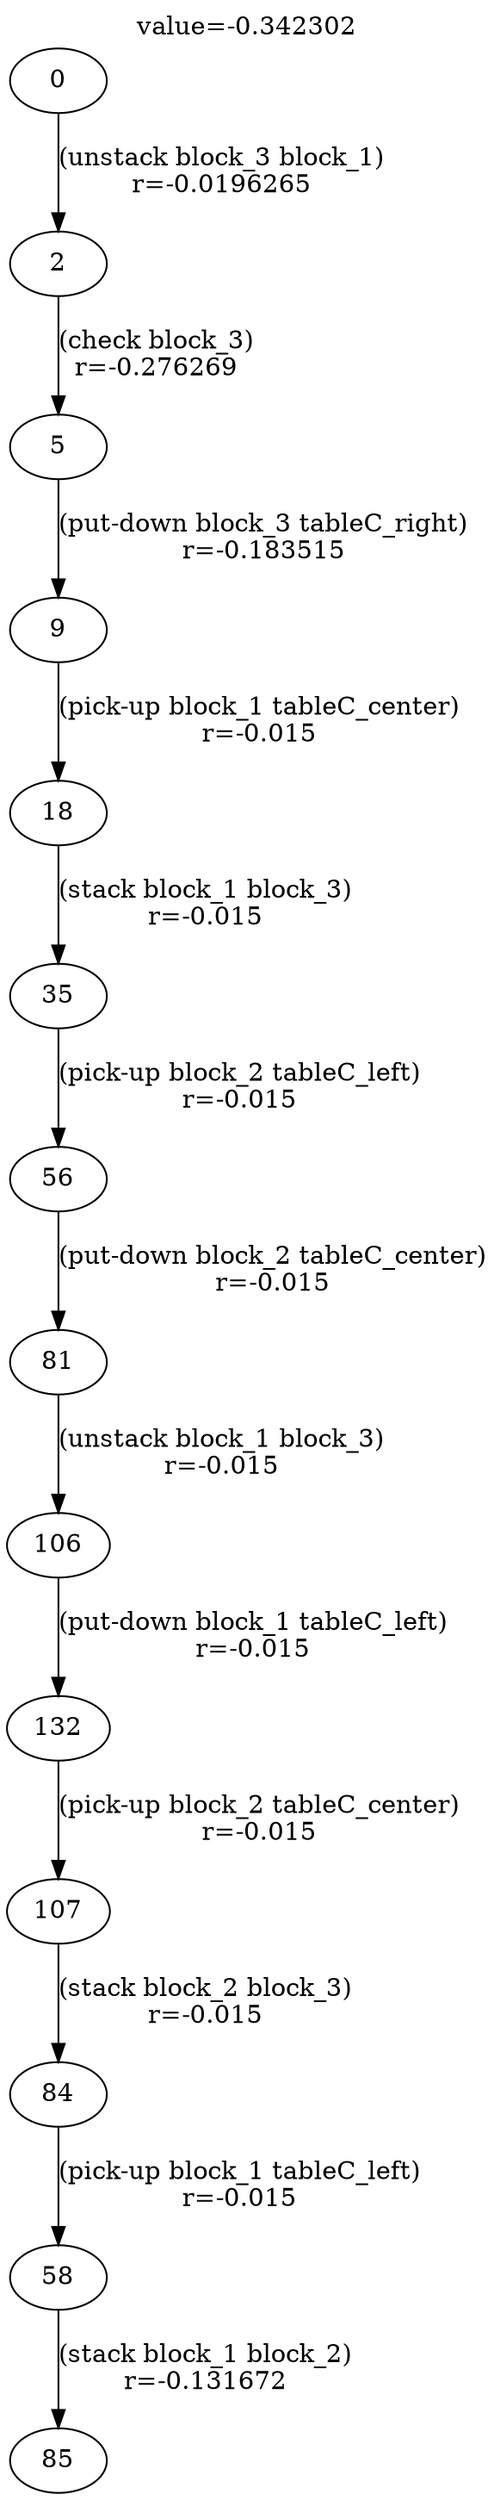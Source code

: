 digraph g{
label="value=-0.342302"
labelloc=top
0->2 [ label="(unstack block_3 block_1)
r=-0.0196265" ];
2->5 [ label="(check block_3)
r=-0.276269" ];
5->9 [ label="(put-down block_3 tableC_right)
r=-0.183515" ];
9->18 [ label="(pick-up block_1 tableC_center)
r=-0.015" ];
18->35 [ label="(stack block_1 block_3)
r=-0.015" ];
35->56 [ label="(pick-up block_2 tableC_left)
r=-0.015" ];
56->81 [ label="(put-down block_2 tableC_center)
r=-0.015" ];
81->106 [ label="(unstack block_1 block_3)
r=-0.015" ];
106->132 [ label="(put-down block_1 tableC_left)
r=-0.015" ];
132->107 [ label="(pick-up block_2 tableC_center)
r=-0.015" ];
107->84 [ label="(stack block_2 block_3)
r=-0.015" ];
84->58 [ label="(pick-up block_1 tableC_left)
r=-0.015" ];
58->85 [ label="(stack block_1 block_2)
r=-0.131672" ];
}

